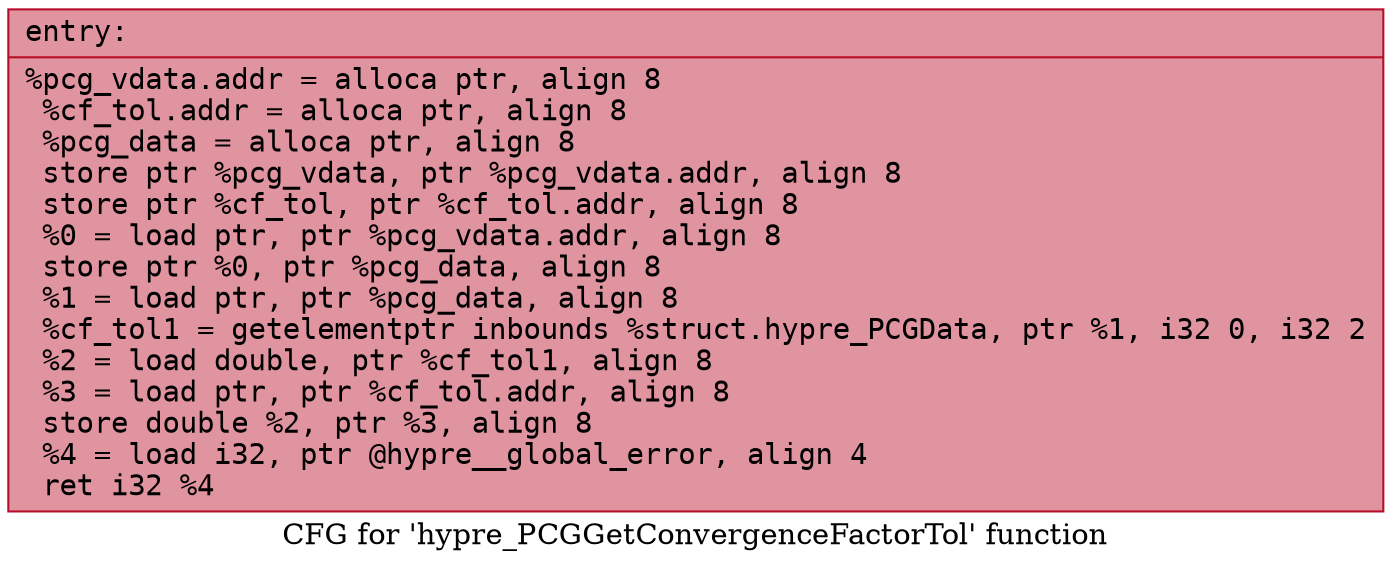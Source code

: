 digraph "CFG for 'hypre_PCGGetConvergenceFactorTol' function" {
	label="CFG for 'hypre_PCGGetConvergenceFactorTol' function";

	Node0x557061672090 [shape=record,color="#b70d28ff", style=filled, fillcolor="#b70d2870" fontname="Courier",label="{entry:\l|  %pcg_vdata.addr = alloca ptr, align 8\l  %cf_tol.addr = alloca ptr, align 8\l  %pcg_data = alloca ptr, align 8\l  store ptr %pcg_vdata, ptr %pcg_vdata.addr, align 8\l  store ptr %cf_tol, ptr %cf_tol.addr, align 8\l  %0 = load ptr, ptr %pcg_vdata.addr, align 8\l  store ptr %0, ptr %pcg_data, align 8\l  %1 = load ptr, ptr %pcg_data, align 8\l  %cf_tol1 = getelementptr inbounds %struct.hypre_PCGData, ptr %1, i32 0, i32 2\l  %2 = load double, ptr %cf_tol1, align 8\l  %3 = load ptr, ptr %cf_tol.addr, align 8\l  store double %2, ptr %3, align 8\l  %4 = load i32, ptr @hypre__global_error, align 4\l  ret i32 %4\l}"];
}
